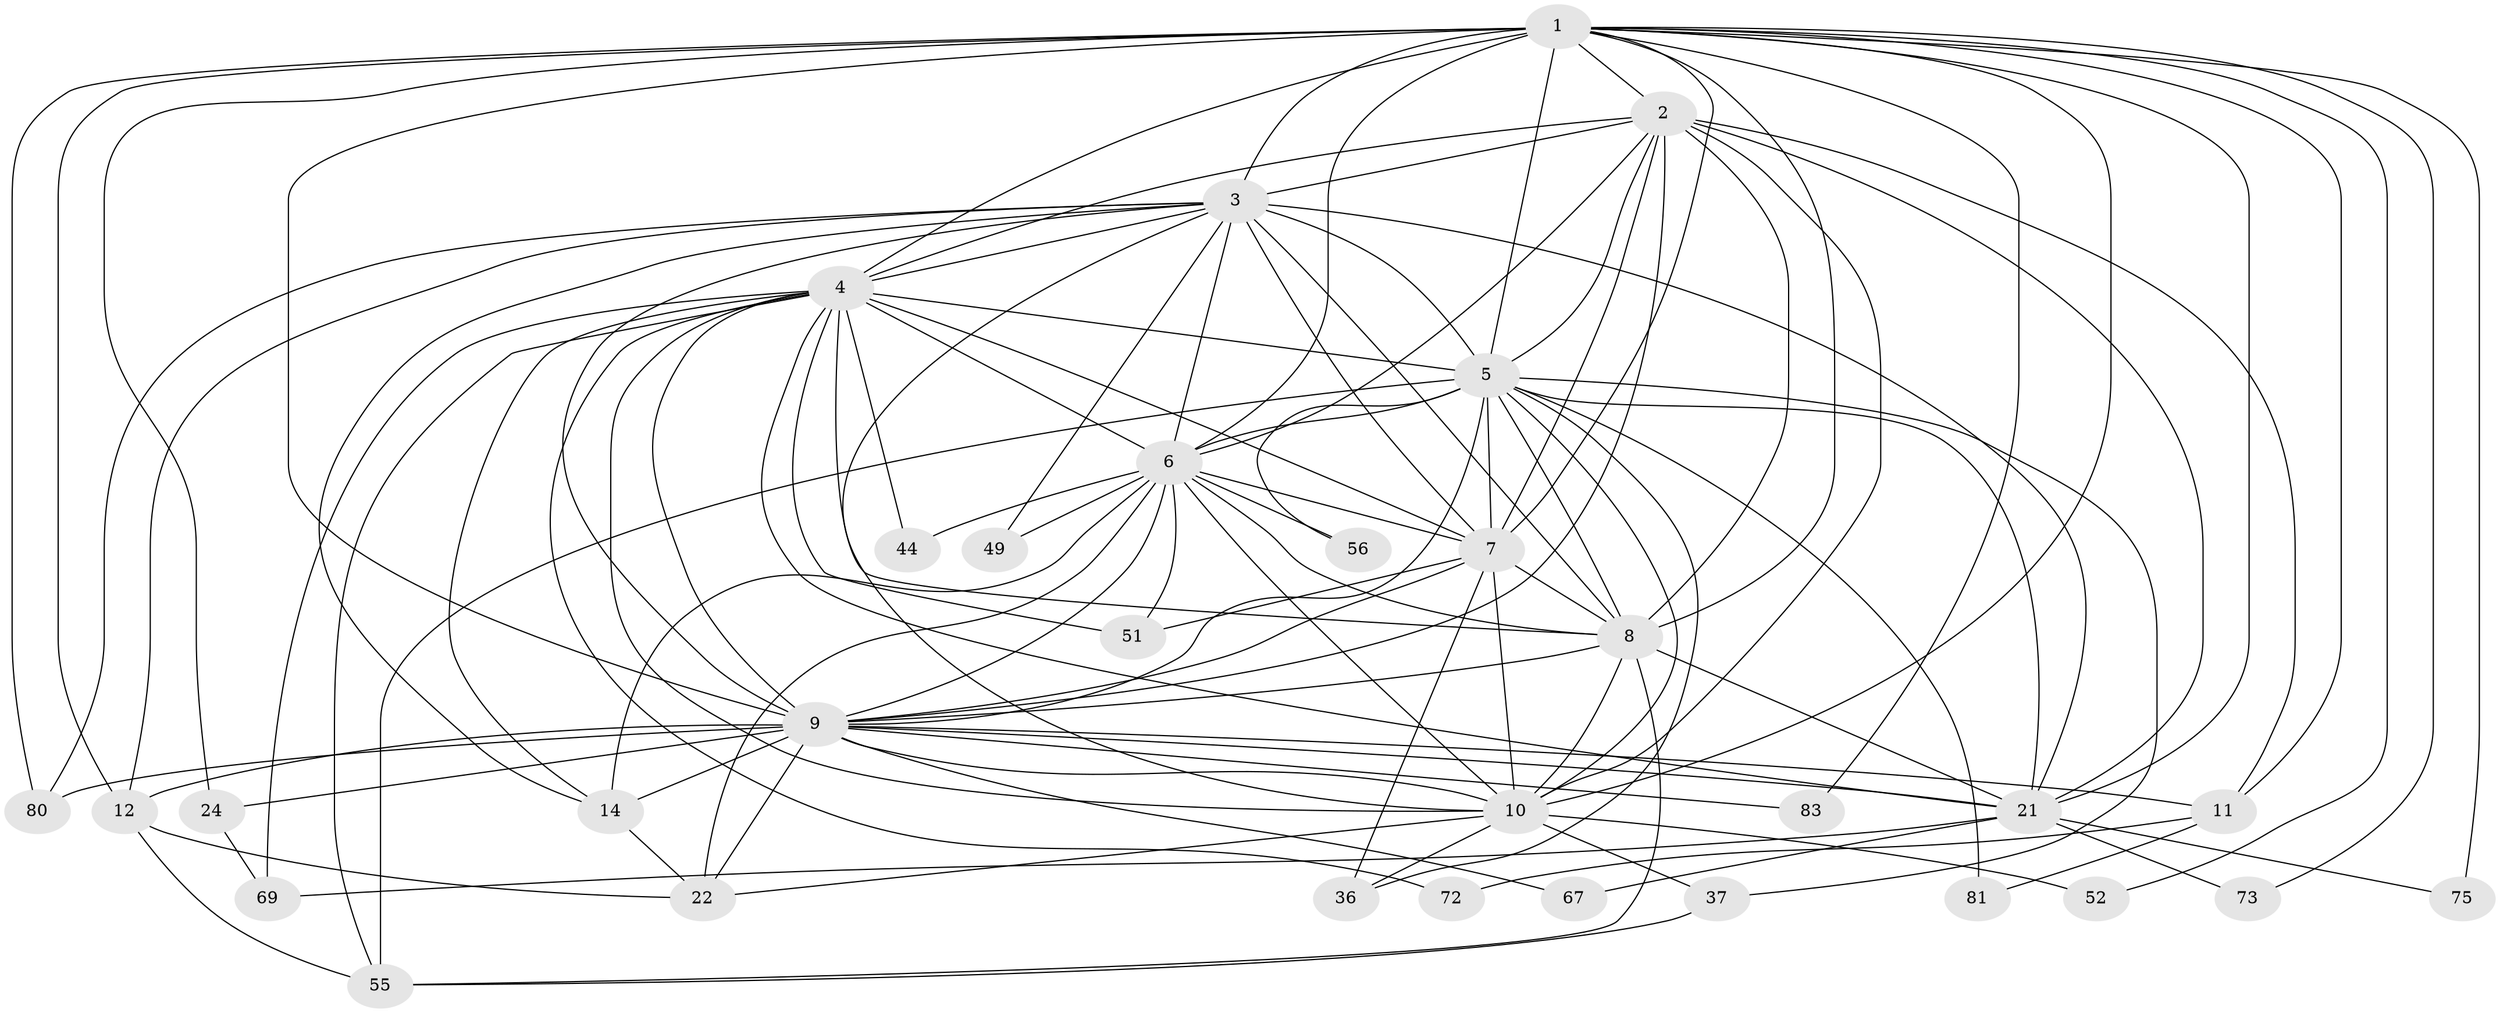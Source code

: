 // original degree distribution, {25: 0.009259259259259259, 16: 0.018518518518518517, 23: 0.027777777777777776, 24: 0.018518518518518517, 18: 0.009259259259259259, 12: 0.009259259259259259, 5: 0.06481481481481481, 4: 0.046296296296296294, 2: 0.5277777777777778, 3: 0.2222222222222222, 8: 0.027777777777777776, 6: 0.009259259259259259, 7: 0.009259259259259259}
// Generated by graph-tools (version 1.1) at 2025/17/03/04/25 18:17:36]
// undirected, 32 vertices, 108 edges
graph export_dot {
graph [start="1"]
  node [color=gray90,style=filled];
  1 [super="+35"];
  2 [super="+31"];
  3 [super="+98+92+60+13+32+30+19+34+53+28+63"];
  4 [super="+26+54+15+43"];
  5 [super="+41+59"];
  6 [super="+29"];
  7 [super="+20+87+33"];
  8 [super="+17"];
  9 [super="+66+58+23+16+18+27+70+46"];
  10 [super="+84"];
  11;
  12 [super="+64+71"];
  14 [super="+68"];
  21 [super="+38"];
  22 [super="+42"];
  24;
  36 [super="+45+78"];
  37;
  44;
  49;
  51 [super="+86"];
  52;
  55 [super="+100+76"];
  56;
  67;
  69 [super="+74"];
  72;
  73;
  75;
  80;
  81;
  83;
  1 -- 2;
  1 -- 3 [weight=5];
  1 -- 4;
  1 -- 5;
  1 -- 6 [weight=3];
  1 -- 7 [weight=4];
  1 -- 8 [weight=2];
  1 -- 9 [weight=2];
  1 -- 10;
  1 -- 11;
  1 -- 12;
  1 -- 24;
  1 -- 52;
  1 -- 73;
  1 -- 75;
  1 -- 80;
  1 -- 83;
  1 -- 21;
  2 -- 3 [weight=2];
  2 -- 4;
  2 -- 5;
  2 -- 6 [weight=2];
  2 -- 7;
  2 -- 8;
  2 -- 9 [weight=4];
  2 -- 10;
  2 -- 11;
  2 -- 21;
  3 -- 4 [weight=3];
  3 -- 5 [weight=2];
  3 -- 6 [weight=3];
  3 -- 7 [weight=2];
  3 -- 8 [weight=2];
  3 -- 9 [weight=5];
  3 -- 10 [weight=2];
  3 -- 12;
  3 -- 14;
  3 -- 49;
  3 -- 80;
  3 -- 21 [weight=2];
  4 -- 5 [weight=3];
  4 -- 6 [weight=2];
  4 -- 7;
  4 -- 8 [weight=3];
  4 -- 9 [weight=3];
  4 -- 10;
  4 -- 44;
  4 -- 51;
  4 -- 55;
  4 -- 72;
  4 -- 14;
  4 -- 21 [weight=2];
  4 -- 69;
  5 -- 6 [weight=2];
  5 -- 7 [weight=3];
  5 -- 8;
  5 -- 9;
  5 -- 10;
  5 -- 36;
  5 -- 37;
  5 -- 55;
  5 -- 56;
  5 -- 81;
  5 -- 21 [weight=4];
  6 -- 7 [weight=2];
  6 -- 8 [weight=2];
  6 -- 9;
  6 -- 10;
  6 -- 14;
  6 -- 44;
  6 -- 49;
  6 -- 51;
  6 -- 56;
  6 -- 22;
  7 -- 8;
  7 -- 9 [weight=2];
  7 -- 10;
  7 -- 36 [weight=2];
  7 -- 51;
  8 -- 9 [weight=2];
  8 -- 10 [weight=2];
  8 -- 55;
  8 -- 21;
  9 -- 10 [weight=2];
  9 -- 24;
  9 -- 12;
  9 -- 83;
  9 -- 67;
  9 -- 11;
  9 -- 80;
  9 -- 22;
  9 -- 21 [weight=2];
  9 -- 14;
  10 -- 22;
  10 -- 36;
  10 -- 37;
  10 -- 52;
  11 -- 72;
  11 -- 81;
  12 -- 22;
  12 -- 55;
  14 -- 22;
  21 -- 67;
  21 -- 69;
  21 -- 73;
  21 -- 75;
  24 -- 69;
  37 -- 55;
}

